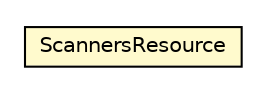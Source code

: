 #!/usr/local/bin/dot
#
# Class diagram 
# Generated by UMLGraph version R5_6-24-gf6e263 (http://www.umlgraph.org/)
#

digraph G {
	edge [fontname="Helvetica",fontsize=10,labelfontname="Helvetica",labelfontsize=10];
	node [fontname="Helvetica",fontsize=10,shape=plaintext];
	nodesep=0.25;
	ranksep=0.5;
	// org.unict.ing.pds.dhtdb.datamanager.ScannersResource
	c2423 [label=<<table title="org.unict.ing.pds.dhtdb.datamanager.ScannersResource" border="0" cellborder="1" cellspacing="0" cellpadding="2" port="p" bgcolor="lemonChiffon" href="./ScannersResource.html">
		<tr><td><table border="0" cellspacing="0" cellpadding="1">
<tr><td align="center" balign="center"> ScannersResource </td></tr>
		</table></td></tr>
		</table>>, URL="./ScannersResource.html", fontname="Helvetica", fontcolor="black", fontsize=10.0];
}

